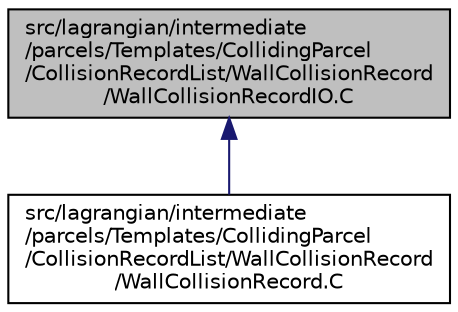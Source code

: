 digraph "src/lagrangian/intermediate/parcels/Templates/CollidingParcel/CollisionRecordList/WallCollisionRecord/WallCollisionRecordIO.C"
{
  bgcolor="transparent";
  edge [fontname="Helvetica",fontsize="10",labelfontname="Helvetica",labelfontsize="10"];
  node [fontname="Helvetica",fontsize="10",shape=record];
  Node83 [label="src/lagrangian/intermediate\l/parcels/Templates/CollidingParcel\l/CollisionRecordList/WallCollisionRecord\l/WallCollisionRecordIO.C",height=0.2,width=0.4,color="black", fillcolor="grey75", style="filled", fontcolor="black"];
  Node83 -> Node84 [dir="back",color="midnightblue",fontsize="10",style="solid",fontname="Helvetica"];
  Node84 [label="src/lagrangian/intermediate\l/parcels/Templates/CollidingParcel\l/CollisionRecordList/WallCollisionRecord\l/WallCollisionRecord.C",height=0.2,width=0.4,color="black",URL="$a06104.html"];
}
